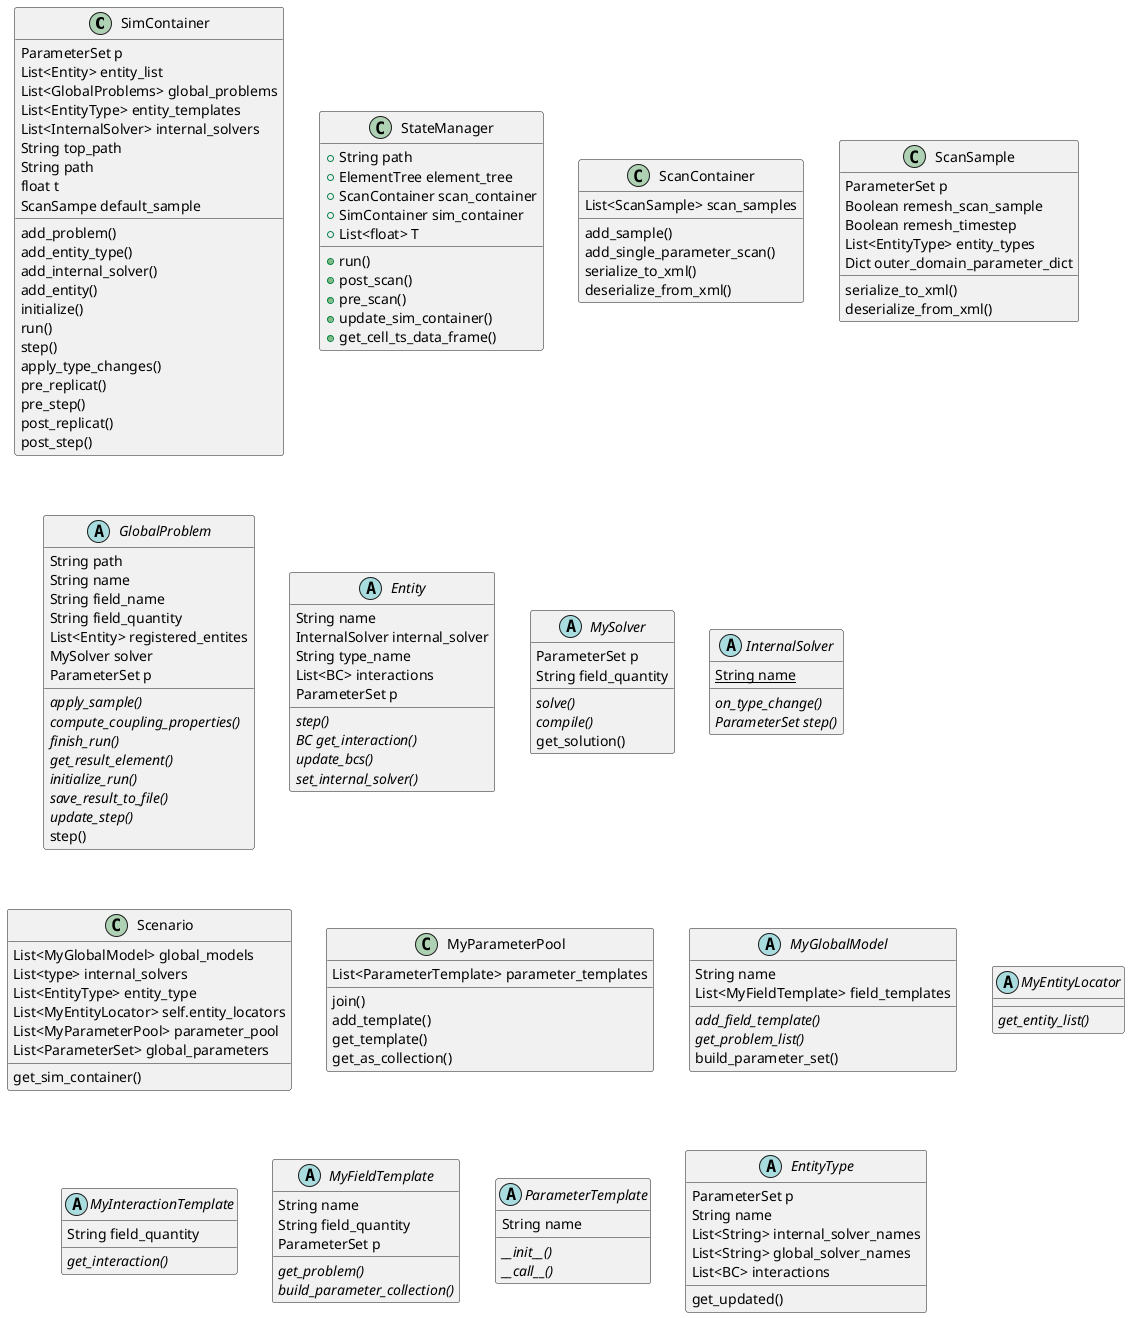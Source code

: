 @startuml
    class SimContainer{

        add_problem()
        add_entity_type()
        add_internal_solver()
        add_entity()
        initialize()
        run()
        step()
        apply_type_changes()
        pre_replicat()
        pre_step()
        post_replicat()
        post_step()

        ParameterSet p
        List<Entity> entity_list
        List<GlobalProblems> global_problems
        List<EntityType> entity_templates
        List<InternalSolver> internal_solvers
        String top_path
        String path
        float t
        ScanSampe default_sample

    }

    class StateManager{
        + run()
        + post_scan()
        + pre_scan()
        + update_sim_container()
        + get_cell_ts_data_frame()

        + String path
        + ElementTree element_tree
        + ScanContainer scan_container
        + SimContainer sim_container
        + List<float> T
    }

    class ScanContainer{

        add_sample()
        add_single_parameter_scan()
        serialize_to_xml()
        deserialize_from_xml()

        List<ScanSample> scan_samples
    }

    class ScanSample {

        serialize_to_xml()
        deserialize_from_xml()

        ParameterSet p
        Boolean remesh_scan_sample
        Boolean remesh_timestep
        List<EntityType> entity_types
        Dict outer_domain_parameter_dict
    }

    abstract class GlobalProblem {
         {abstract} apply_sample()
         {abstract} compute_coupling_properties()
         {abstract} finish_run()
         {abstract} get_result_element()
         {abstract} initialize_run()
         {abstract} save_result_to_file()
         {abstract} update_step()
         step()

         String path
         String name
         String field_name
         String field_quantity
         List<Entity> registered_entites
         MySolver solver
         ParameterSet p

    }
    abstract class Entity{
        {abstract} step()
        {abstract} BC get_interaction()
        {abstract} update_bcs()
        {abstract} set_internal_solver()

        String name
        InternalSolver internal_solver
        String type_name
        List<BC> interactions
        ParameterSet p
    }

    abstract class MySolver {
        {abstract} solve()
        {abstract} compile()
        get_solution()

        ParameterSet p
        String field_quantity
    }
    abstract class InternalSolver {
        {static} String name

        {abstract} on_type_change()
        {abstract} ParameterSet step()
    }

    class Scenario{
        get_sim_container()

        List<MyGlobalModel> global_models
        List<type> internal_solvers
        List<EntityType> entity_type
        List<MyEntityLocator> self.entity_locators
        List<MyParameterPool> parameter_pool
        List<ParameterSet> global_parameters
    }


    class MyParameterPool{
        join()
        add_template()
        get_template()
        get_as_collection()

        List<ParameterTemplate> parameter_templates
    }

    abstract class MyGlobalModel{

        {abstract} add_field_template()
        {abstract} get_problem_list()
        build_parameter_set()

        String name
        List<MyFieldTemplate> field_templates

    }
    abstract class MyEntityLocator{
        {abstract} get_entity_list()
    }
    abstract class MyInteractionTemplate{

        {abstract} get_interaction()

        String field_quantity
    }
    abstract class MyFieldTemplate{
        {abstract} get_problem()
        {abstract} build_parameter_collection()

        String name
        String field_quantity
        ParameterSet p
    }
    abstract class ParameterTemplate{

        {abstract} __init__()
        {abstract} __call__()

        String name
    }
    abstract class EntityType{

        get_updated()
        ParameterSet p
        String name
        List<String> internal_solver_names
        List<String> global_solver_names
        List<BC> interactions
    }

@enduml